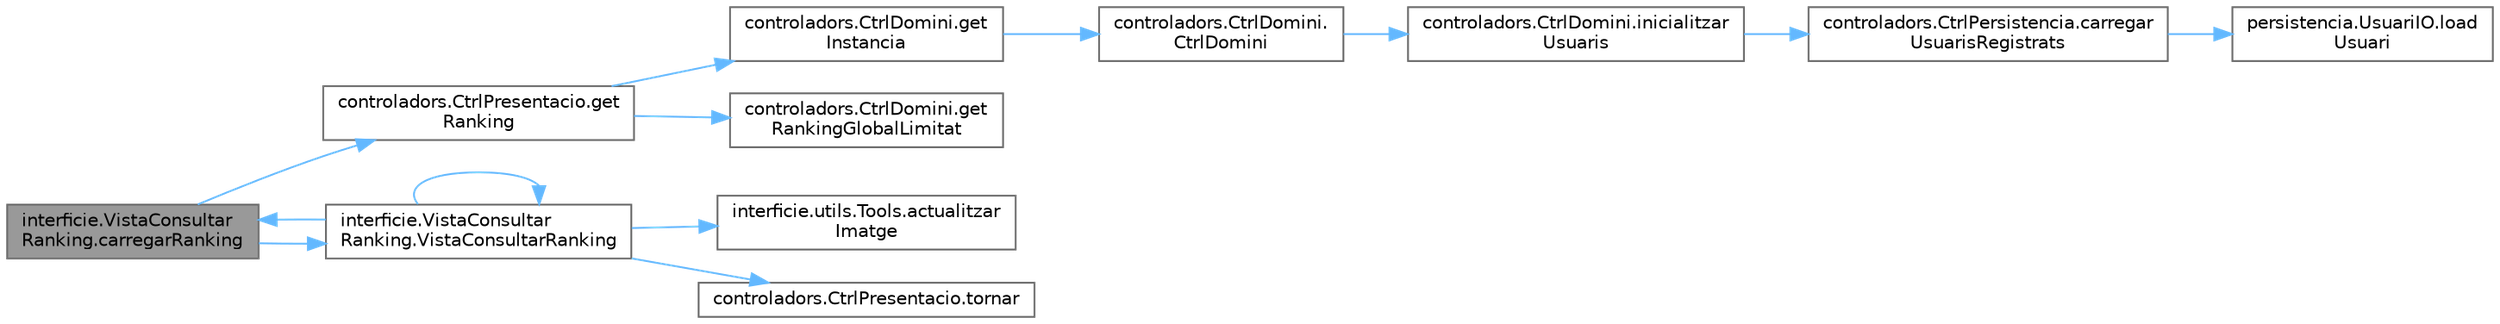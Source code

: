 digraph "interficie.VistaConsultarRanking.carregarRanking"
{
 // INTERACTIVE_SVG=YES
 // LATEX_PDF_SIZE
  bgcolor="transparent";
  edge [fontname=Helvetica,fontsize=10,labelfontname=Helvetica,labelfontsize=10];
  node [fontname=Helvetica,fontsize=10,shape=box,height=0.2,width=0.4];
  rankdir="LR";
  Node1 [id="Node000001",label="interficie.VistaConsultar\lRanking.carregarRanking",height=0.2,width=0.4,color="gray40", fillcolor="grey60", style="filled", fontcolor="black",tooltip="Carrega i mostra el rànquing a partir del límit indicat."];
  Node1 -> Node2 [id="edge1_Node000001_Node000002",color="steelblue1",style="solid",tooltip=" "];
  Node2 [id="Node000002",label="controladors.CtrlPresentacio.get\lRanking",height=0.2,width=0.4,color="grey40", fillcolor="white", style="filled",URL="$classcontroladors_1_1_ctrl_presentacio.html#acaf9b6cf3f40d88428b5d77b735e8856",tooltip="Obté el rànquing global d'avatares limitat a un cert nombre."];
  Node2 -> Node3 [id="edge2_Node000002_Node000003",color="steelblue1",style="solid",tooltip=" "];
  Node3 [id="Node000003",label="controladors.CtrlDomini.get\lInstancia",height=0.2,width=0.4,color="grey40", fillcolor="white", style="filled",URL="$classcontroladors_1_1_ctrl_domini.html#ab9f3147d91bf87174cee2fbad80eebd0",tooltip="Retorna la instancia del controlador de domini."];
  Node3 -> Node4 [id="edge3_Node000003_Node000004",color="steelblue1",style="solid",tooltip=" "];
  Node4 [id="Node000004",label="controladors.CtrlDomini.\lCtrlDomini",height=0.2,width=0.4,color="grey40", fillcolor="white", style="filled",URL="$classcontroladors_1_1_ctrl_domini.html#a7648cc0064b988072993a90846e84d38",tooltip="Constructor de la classe Ctrl_Domini."];
  Node4 -> Node5 [id="edge4_Node000004_Node000005",color="steelblue1",style="solid",tooltip=" "];
  Node5 [id="Node000005",label="controladors.CtrlDomini.inicialitzar\lUsuaris",height=0.2,width=0.4,color="grey40", fillcolor="white", style="filled",URL="$classcontroladors_1_1_ctrl_domini.html#ab06c2680b60a9e0864d8470f4888e8e9",tooltip="Carrega els usuaris cada cop que executem el joc."];
  Node5 -> Node6 [id="edge5_Node000005_Node000006",color="steelblue1",style="solid",tooltip=" "];
  Node6 [id="Node000006",label="controladors.CtrlPersistencia.carregar\lUsuarisRegistrats",height=0.2,width=0.4,color="grey40", fillcolor="white", style="filled",URL="$classcontroladors_1_1_ctrl_persistencia.html#a06c847181ea13b0c7dde8a61b47f0a0b",tooltip="Carrega els usuaris guardats a la capa de persistència."];
  Node6 -> Node7 [id="edge6_Node000006_Node000007",color="steelblue1",style="solid",tooltip=" "];
  Node7 [id="Node000007",label="persistencia.UsuariIO.load\lUsuari",height=0.2,width=0.4,color="grey40", fillcolor="white", style="filled",URL="$classpersistencia_1_1_usuari_i_o.html#a29677f40d007ca66a5ec1b0926e16da4",tooltip="Carrega un usuari des d'un fitxer JSON."];
  Node2 -> Node8 [id="edge7_Node000002_Node000008",color="steelblue1",style="solid",tooltip=" "];
  Node8 [id="Node000008",label="controladors.CtrlDomini.get\lRankingGlobalLimitat",height=0.2,width=0.4,color="grey40", fillcolor="white", style="filled",URL="$classcontroladors_1_1_ctrl_domini.html#af193b59e8b449c485c7a1b299f5f250e",tooltip="Obté el ranking del numero de jugadors indicat."];
  Node1 -> Node9 [id="edge8_Node000001_Node000009",color="steelblue1",style="solid",tooltip=" "];
  Node9 [id="Node000009",label="interficie.VistaConsultar\lRanking.VistaConsultarRanking",height=0.2,width=0.4,color="grey40", fillcolor="white", style="filled",URL="$classinterficie_1_1_vista_consultar_ranking.html#a86d8edbe84e816fcf7c14b51a8d2e214",tooltip="Constructor de la classe."];
  Node9 -> Node10 [id="edge9_Node000009_Node000010",color="steelblue1",style="solid",tooltip=" "];
  Node10 [id="Node000010",label="interficie.utils.Tools.actualitzar\lImatge",height=0.2,width=0.4,color="grey40", fillcolor="white", style="filled",URL="$classinterficie_1_1utils_1_1_tools.html#aad14ef36a2a433a18d49c46a83531892",tooltip="Actualitza la imatge d'un JLabel redimensionant-la per adaptar-se a les mides màximes indicades mante..."];
  Node9 -> Node1 [id="edge10_Node000009_Node000001",color="steelblue1",style="solid",tooltip=" "];
  Node9 -> Node11 [id="edge11_Node000009_Node000011",color="steelblue1",style="solid",tooltip=" "];
  Node11 [id="Node000011",label="controladors.CtrlPresentacio.tornar",height=0.2,width=0.4,color="grey40", fillcolor="white", style="filled",URL="$classcontroladors_1_1_ctrl_presentacio.html#a66901a833c124fd1acc592cea93f4e6d",tooltip="Torna a la vista anterior a l'actual."];
  Node9 -> Node9 [id="edge12_Node000009_Node000009",color="steelblue1",style="solid",tooltip=" "];
}
